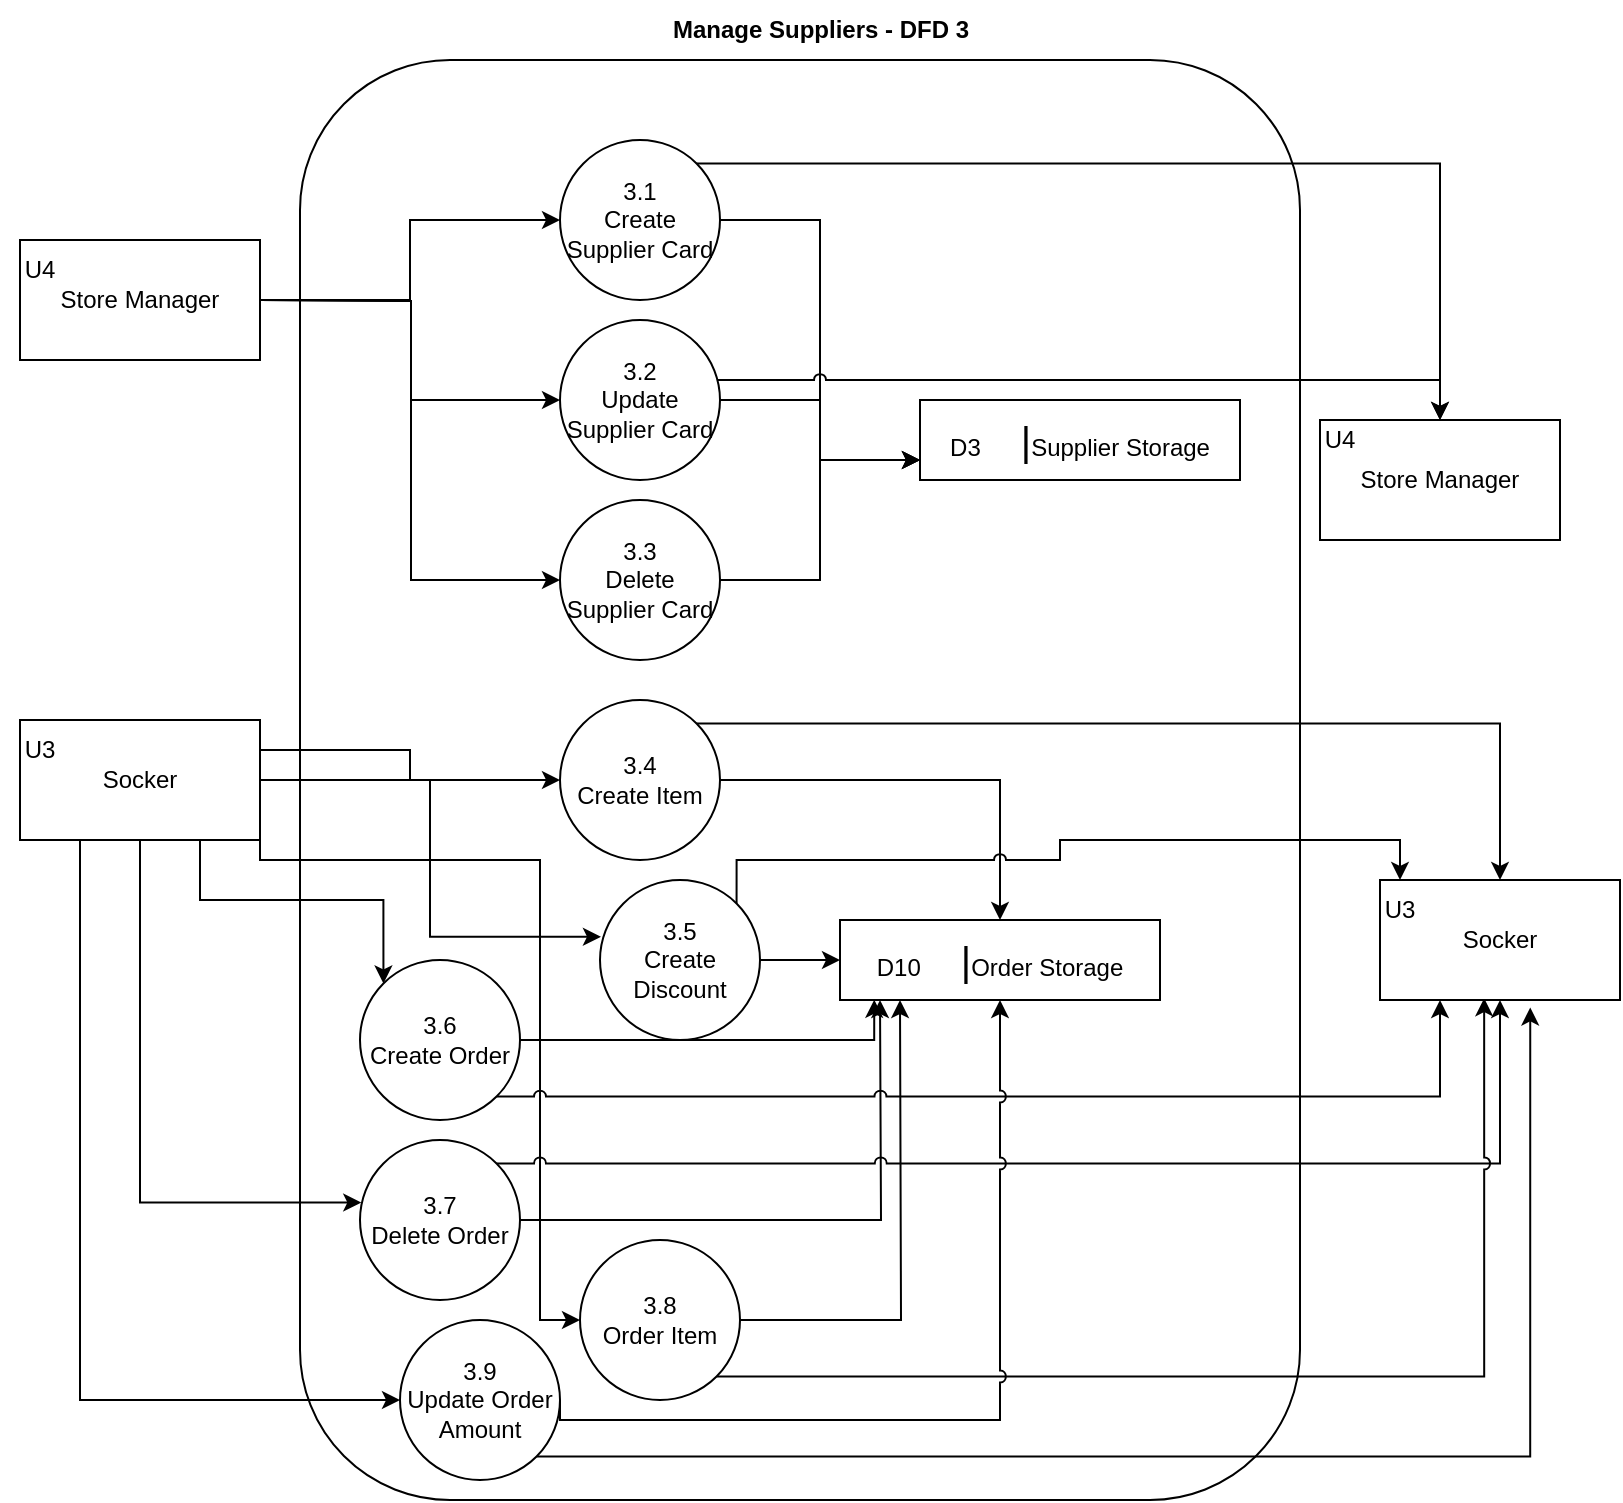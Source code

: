<mxfile version="20.0.1" type="google"><diagram id="6JuXyhDr7OhH9AbNG8Vt" name="Page-1"><mxGraphModel grid="1" page="1" gridSize="10" guides="1" tooltips="1" connect="1" arrows="1" fold="1" pageScale="1" pageWidth="850" pageHeight="1100" math="0" shadow="0"><root><mxCell id="0"/><mxCell id="1" parent="0"/><mxCell id="isFD1SrEjdRba_sEb_Gb-1" value="" style="rounded=1;whiteSpace=wrap;html=1;" vertex="1" parent="1"><mxGeometry x="150" y="40" width="500" height="720" as="geometry"/></mxCell><mxCell id="isFD1SrEjdRba_sEb_Gb-2" value="&lt;b&gt;Manage Suppliers - DFD 3&lt;/b&gt;" style="text;html=1;strokeColor=none;fillColor=none;align=center;verticalAlign=middle;whiteSpace=wrap;rounded=0;" vertex="1" parent="1"><mxGeometry x="328.75" y="10" width="162.5" height="30" as="geometry"/></mxCell><mxCell id="isFD1SrEjdRba_sEb_Gb-7" style="edgeStyle=orthogonalEdgeStyle;rounded=0;orthogonalLoop=1;jettySize=auto;html=1;exitX=1;exitY=0.5;exitDx=0;exitDy=0;endArrow=classic;endFill=1;" edge="1" parent="1" source="isFD1SrEjdRba_sEb_Gb-3" target="isFD1SrEjdRba_sEb_Gb-4"><mxGeometry relative="1" as="geometry"/></mxCell><mxCell id="isFD1SrEjdRba_sEb_Gb-3" value="Store Manager" style="rounded=0;whiteSpace=wrap;html=1;" vertex="1" parent="1"><mxGeometry x="10" y="130" width="120" height="60" as="geometry"/></mxCell><mxCell id="isFD1SrEjdRba_sEb_Gb-18" style="edgeStyle=orthogonalEdgeStyle;rounded=0;orthogonalLoop=1;jettySize=auto;html=1;exitX=1;exitY=0.5;exitDx=0;exitDy=0;entryX=0;entryY=0.75;entryDx=0;entryDy=0;endArrow=classic;endFill=1;" edge="1" parent="1" source="isFD1SrEjdRba_sEb_Gb-4" target="isFD1SrEjdRba_sEb_Gb-15"><mxGeometry relative="1" as="geometry"/></mxCell><mxCell id="isFD1SrEjdRba_sEb_Gb-22" style="edgeStyle=orthogonalEdgeStyle;rounded=0;orthogonalLoop=1;jettySize=auto;html=1;exitX=1;exitY=0;exitDx=0;exitDy=0;fontSize=20;endArrow=classic;endFill=1;" edge="1" parent="1" source="isFD1SrEjdRba_sEb_Gb-4" target="isFD1SrEjdRba_sEb_Gb-21"><mxGeometry relative="1" as="geometry"/></mxCell><mxCell id="isFD1SrEjdRba_sEb_Gb-4" value="3.1 &lt;br&gt;Create Supplier Card" style="ellipse;whiteSpace=wrap;html=1;aspect=fixed;" vertex="1" parent="1"><mxGeometry x="280" y="80" width="80" height="80" as="geometry"/></mxCell><mxCell id="isFD1SrEjdRba_sEb_Gb-19" style="edgeStyle=orthogonalEdgeStyle;rounded=0;orthogonalLoop=1;jettySize=auto;html=1;exitX=1;exitY=0.5;exitDx=0;exitDy=0;entryX=0;entryY=0.75;entryDx=0;entryDy=0;fontSize=20;endArrow=classic;endFill=1;" edge="1" parent="1" source="isFD1SrEjdRba_sEb_Gb-5" target="isFD1SrEjdRba_sEb_Gb-15"><mxGeometry relative="1" as="geometry"/></mxCell><mxCell id="isFD1SrEjdRba_sEb_Gb-23" style="edgeStyle=orthogonalEdgeStyle;rounded=0;orthogonalLoop=1;jettySize=auto;html=1;exitX=1;exitY=0;exitDx=0;exitDy=0;entryX=0.5;entryY=0;entryDx=0;entryDy=0;fontSize=20;endArrow=classic;endFill=1;jumpStyle=arc;" edge="1" parent="1" source="isFD1SrEjdRba_sEb_Gb-5" target="isFD1SrEjdRba_sEb_Gb-21"><mxGeometry relative="1" as="geometry"><Array as="points"><mxPoint x="348" y="200"/><mxPoint x="720" y="200"/></Array></mxGeometry></mxCell><mxCell id="isFD1SrEjdRba_sEb_Gb-5" value="3.2&lt;br&gt;Update Supplier Card" style="ellipse;whiteSpace=wrap;html=1;aspect=fixed;" vertex="1" parent="1"><mxGeometry x="280" y="170" width="80" height="80" as="geometry"/></mxCell><mxCell id="isFD1SrEjdRba_sEb_Gb-20" style="edgeStyle=orthogonalEdgeStyle;rounded=0;orthogonalLoop=1;jettySize=auto;html=1;exitX=1;exitY=0.5;exitDx=0;exitDy=0;fontSize=20;endArrow=classic;endFill=1;" edge="1" parent="1" source="isFD1SrEjdRba_sEb_Gb-6"><mxGeometry relative="1" as="geometry"><mxPoint x="460" y="240" as="targetPoint"/><Array as="points"><mxPoint x="410" y="300"/><mxPoint x="410" y="240"/></Array></mxGeometry></mxCell><mxCell id="isFD1SrEjdRba_sEb_Gb-6" value="3.3&lt;br&gt;Delete Supplier Card" style="ellipse;whiteSpace=wrap;html=1;aspect=fixed;" vertex="1" parent="1"><mxGeometry x="280" y="260" width="80" height="80" as="geometry"/></mxCell><mxCell id="isFD1SrEjdRba_sEb_Gb-8" style="edgeStyle=orthogonalEdgeStyle;rounded=0;orthogonalLoop=1;jettySize=auto;html=1;exitX=1;exitY=0.5;exitDx=0;exitDy=0;endArrow=classic;endFill=1;entryX=0;entryY=0.5;entryDx=0;entryDy=0;" edge="1" parent="1" target="isFD1SrEjdRba_sEb_Gb-5"><mxGeometry relative="1" as="geometry"><mxPoint x="130" y="160" as="sourcePoint"/><mxPoint x="385" y="120" as="targetPoint"/><Array as="points"/></mxGeometry></mxCell><mxCell id="isFD1SrEjdRba_sEb_Gb-9" style="edgeStyle=orthogonalEdgeStyle;rounded=0;orthogonalLoop=1;jettySize=auto;html=1;exitX=1;exitY=0.5;exitDx=0;exitDy=0;endArrow=classic;endFill=1;entryX=0;entryY=0.5;entryDx=0;entryDy=0;" edge="1" parent="1" target="isFD1SrEjdRba_sEb_Gb-6"><mxGeometry relative="1" as="geometry"><mxPoint x="130" y="160" as="sourcePoint"/><mxPoint x="385" y="240" as="targetPoint"/><Array as="points"/></mxGeometry></mxCell><mxCell id="isFD1SrEjdRba_sEb_Gb-15" value="D3&amp;nbsp; &amp;nbsp; &amp;nbsp;&amp;nbsp;&lt;font style=&quot;font-size: 20px;&quot;&gt;|&lt;/font&gt;Supplier Storage" style="rounded=0;whiteSpace=wrap;html=1;" vertex="1" parent="1"><mxGeometry x="460" y="210" width="160" height="40" as="geometry"/></mxCell><mxCell id="isFD1SrEjdRba_sEb_Gb-21" value="Store Manager" style="rounded=0;whiteSpace=wrap;html=1;" vertex="1" parent="1"><mxGeometry x="660" y="220" width="120" height="60" as="geometry"/></mxCell><mxCell id="J2YkSfjxIxiDZWBN6QJE-1" value="U4" style="text;html=1;strokeColor=none;fillColor=none;align=center;verticalAlign=middle;whiteSpace=wrap;rounded=0;" vertex="1" parent="1"><mxGeometry y="130" width="40" height="30" as="geometry"/></mxCell><mxCell id="J2YkSfjxIxiDZWBN6QJE-3" value="U4" style="text;html=1;strokeColor=none;fillColor=none;align=center;verticalAlign=middle;whiteSpace=wrap;rounded=0;" vertex="1" parent="1"><mxGeometry x="650" y="215" width="40" height="30" as="geometry"/></mxCell><mxCell id="X_v4j38I8mD4Rk7kKbet-12" style="edgeStyle=orthogonalEdgeStyle;rounded=0;orthogonalLoop=1;jettySize=auto;html=1;exitX=1;exitY=0.25;exitDx=0;exitDy=0;" edge="1" parent="1" source="X_v4j38I8mD4Rk7kKbet-2" target="X_v4j38I8mD4Rk7kKbet-5"><mxGeometry relative="1" as="geometry"/></mxCell><mxCell id="X_v4j38I8mD4Rk7kKbet-13" style="edgeStyle=orthogonalEdgeStyle;rounded=0;orthogonalLoop=1;jettySize=auto;html=1;exitX=1;exitY=0.5;exitDx=0;exitDy=0;entryX=0.006;entryY=0.355;entryDx=0;entryDy=0;entryPerimeter=0;" edge="1" parent="1" source="X_v4j38I8mD4Rk7kKbet-2" target="X_v4j38I8mD4Rk7kKbet-6"><mxGeometry relative="1" as="geometry"/></mxCell><mxCell id="X_v4j38I8mD4Rk7kKbet-14" style="edgeStyle=orthogonalEdgeStyle;rounded=0;orthogonalLoop=1;jettySize=auto;html=1;exitX=0.75;exitY=1;exitDx=0;exitDy=0;entryX=0;entryY=0;entryDx=0;entryDy=0;" edge="1" parent="1" source="X_v4j38I8mD4Rk7kKbet-2" target="X_v4j38I8mD4Rk7kKbet-8"><mxGeometry relative="1" as="geometry"/></mxCell><mxCell id="X_v4j38I8mD4Rk7kKbet-15" style="edgeStyle=orthogonalEdgeStyle;rounded=0;orthogonalLoop=1;jettySize=auto;html=1;exitX=0.5;exitY=1;exitDx=0;exitDy=0;entryX=0.008;entryY=0.391;entryDx=0;entryDy=0;entryPerimeter=0;" edge="1" parent="1" source="X_v4j38I8mD4Rk7kKbet-2" target="X_v4j38I8mD4Rk7kKbet-7"><mxGeometry relative="1" as="geometry"/></mxCell><mxCell id="X_v4j38I8mD4Rk7kKbet-16" style="edgeStyle=orthogonalEdgeStyle;rounded=0;orthogonalLoop=1;jettySize=auto;html=1;exitX=1;exitY=0.75;exitDx=0;exitDy=0;" edge="1" parent="1" source="X_v4j38I8mD4Rk7kKbet-2" target="X_v4j38I8mD4Rk7kKbet-9"><mxGeometry relative="1" as="geometry"><Array as="points"><mxPoint x="130" y="440"/><mxPoint x="270" y="440"/><mxPoint x="270" y="670"/></Array></mxGeometry></mxCell><mxCell id="X_v4j38I8mD4Rk7kKbet-17" style="edgeStyle=orthogonalEdgeStyle;rounded=0;orthogonalLoop=1;jettySize=auto;html=1;exitX=0.25;exitY=1;exitDx=0;exitDy=0;entryX=0;entryY=0.5;entryDx=0;entryDy=0;" edge="1" parent="1" source="X_v4j38I8mD4Rk7kKbet-2" target="X_v4j38I8mD4Rk7kKbet-11"><mxGeometry relative="1" as="geometry"/></mxCell><mxCell id="X_v4j38I8mD4Rk7kKbet-2" value="Socker" style="rounded=0;whiteSpace=wrap;html=1;" vertex="1" parent="1"><mxGeometry x="10" y="370" width="120" height="60" as="geometry"/></mxCell><mxCell id="X_v4j38I8mD4Rk7kKbet-3" value="U3" style="text;html=1;strokeColor=none;fillColor=none;align=center;verticalAlign=middle;whiteSpace=wrap;rounded=0;" vertex="1" parent="1"><mxGeometry y="370" width="40" height="30" as="geometry"/></mxCell><mxCell id="X_v4j38I8mD4Rk7kKbet-19" style="edgeStyle=orthogonalEdgeStyle;rounded=0;orthogonalLoop=1;jettySize=auto;html=1;exitX=1;exitY=0.5;exitDx=0;exitDy=0;" edge="1" parent="1" source="X_v4j38I8mD4Rk7kKbet-5" target="X_v4j38I8mD4Rk7kKbet-18"><mxGeometry relative="1" as="geometry"/></mxCell><mxCell id="X_v4j38I8mD4Rk7kKbet-27" style="edgeStyle=orthogonalEdgeStyle;rounded=0;orthogonalLoop=1;jettySize=auto;html=1;exitX=1;exitY=0;exitDx=0;exitDy=0;" edge="1" parent="1" source="X_v4j38I8mD4Rk7kKbet-5" target="X_v4j38I8mD4Rk7kKbet-25"><mxGeometry relative="1" as="geometry"/></mxCell><mxCell id="X_v4j38I8mD4Rk7kKbet-5" value="3.4 &lt;br&gt;&lt;span style=&quot;text-align: left;&quot;&gt;Create Item&lt;/span&gt;" style="ellipse;whiteSpace=wrap;html=1;aspect=fixed;" vertex="1" parent="1"><mxGeometry x="280" y="360" width="80" height="80" as="geometry"/></mxCell><mxCell id="X_v4j38I8mD4Rk7kKbet-20" style="edgeStyle=orthogonalEdgeStyle;rounded=0;orthogonalLoop=1;jettySize=auto;html=1;exitX=1;exitY=0.5;exitDx=0;exitDy=0;entryX=0;entryY=0.5;entryDx=0;entryDy=0;" edge="1" parent="1" source="X_v4j38I8mD4Rk7kKbet-6" target="X_v4j38I8mD4Rk7kKbet-18"><mxGeometry relative="1" as="geometry"/></mxCell><mxCell id="X_v4j38I8mD4Rk7kKbet-32" style="edgeStyle=orthogonalEdgeStyle;rounded=0;jumpStyle=arc;orthogonalLoop=1;jettySize=auto;html=1;exitX=1;exitY=0;exitDx=0;exitDy=0;entryX=0.5;entryY=0;entryDx=0;entryDy=0;" edge="1" parent="1" source="X_v4j38I8mD4Rk7kKbet-6" target="X_v4j38I8mD4Rk7kKbet-26"><mxGeometry relative="1" as="geometry"><Array as="points"><mxPoint x="368" y="440"/><mxPoint x="530" y="440"/><mxPoint x="530" y="430"/><mxPoint x="700" y="430"/></Array></mxGeometry></mxCell><mxCell id="X_v4j38I8mD4Rk7kKbet-6" value="3.5 &lt;br&gt;&lt;span style=&quot;text-align: left;&quot;&gt;Create Discount&lt;/span&gt;" style="ellipse;whiteSpace=wrap;html=1;aspect=fixed;" vertex="1" parent="1"><mxGeometry x="300" y="450" width="80" height="80" as="geometry"/></mxCell><mxCell id="X_v4j38I8mD4Rk7kKbet-22" style="edgeStyle=orthogonalEdgeStyle;rounded=0;orthogonalLoop=1;jettySize=auto;html=1;exitX=1;exitY=0.5;exitDx=0;exitDy=0;" edge="1" parent="1" source="X_v4j38I8mD4Rk7kKbet-7"><mxGeometry relative="1" as="geometry"><mxPoint x="440" y="510" as="targetPoint"/></mxGeometry></mxCell><mxCell id="X_v4j38I8mD4Rk7kKbet-30" style="edgeStyle=orthogonalEdgeStyle;rounded=0;jumpStyle=arc;orthogonalLoop=1;jettySize=auto;html=1;exitX=1;exitY=0;exitDx=0;exitDy=0;entryX=0.5;entryY=1;entryDx=0;entryDy=0;" edge="1" parent="1" source="X_v4j38I8mD4Rk7kKbet-7" target="X_v4j38I8mD4Rk7kKbet-25"><mxGeometry relative="1" as="geometry"/></mxCell><mxCell id="X_v4j38I8mD4Rk7kKbet-7" value="3.7 &lt;br&gt;&lt;span style=&quot;text-align: left;&quot;&gt;Delete Order&lt;/span&gt;" style="ellipse;whiteSpace=wrap;html=1;aspect=fixed;" vertex="1" parent="1"><mxGeometry x="180" y="580" width="80" height="80" as="geometry"/></mxCell><mxCell id="X_v4j38I8mD4Rk7kKbet-21" style="edgeStyle=orthogonalEdgeStyle;rounded=0;orthogonalLoop=1;jettySize=auto;html=1;exitX=1;exitY=0.5;exitDx=0;exitDy=0;entryX=0.107;entryY=0.997;entryDx=0;entryDy=0;entryPerimeter=0;" edge="1" parent="1" source="X_v4j38I8mD4Rk7kKbet-8" target="X_v4j38I8mD4Rk7kKbet-18"><mxGeometry relative="1" as="geometry"/></mxCell><mxCell id="X_v4j38I8mD4Rk7kKbet-31" style="edgeStyle=orthogonalEdgeStyle;rounded=0;jumpStyle=arc;orthogonalLoop=1;jettySize=auto;html=1;exitX=1;exitY=1;exitDx=0;exitDy=0;entryX=0.25;entryY=1;entryDx=0;entryDy=0;" edge="1" parent="1" source="X_v4j38I8mD4Rk7kKbet-8" target="X_v4j38I8mD4Rk7kKbet-25"><mxGeometry relative="1" as="geometry"/></mxCell><mxCell id="X_v4j38I8mD4Rk7kKbet-8" value="3.6 &lt;br&gt;&lt;span style=&quot;text-align: left;&quot;&gt;Create Order&lt;/span&gt;" style="ellipse;whiteSpace=wrap;html=1;aspect=fixed;" vertex="1" parent="1"><mxGeometry x="180" y="490" width="80" height="80" as="geometry"/></mxCell><mxCell id="X_v4j38I8mD4Rk7kKbet-23" style="edgeStyle=orthogonalEdgeStyle;rounded=0;orthogonalLoop=1;jettySize=auto;html=1;exitX=1;exitY=0.5;exitDx=0;exitDy=0;" edge="1" parent="1" source="X_v4j38I8mD4Rk7kKbet-9"><mxGeometry relative="1" as="geometry"><mxPoint x="450" y="510" as="targetPoint"/></mxGeometry></mxCell><mxCell id="X_v4j38I8mD4Rk7kKbet-29" style="edgeStyle=orthogonalEdgeStyle;rounded=0;orthogonalLoop=1;jettySize=auto;html=1;exitX=1;exitY=1;exitDx=0;exitDy=0;entryX=0.434;entryY=0.985;entryDx=0;entryDy=0;entryPerimeter=0;jumpStyle=arc;" edge="1" parent="1" source="X_v4j38I8mD4Rk7kKbet-9" target="X_v4j38I8mD4Rk7kKbet-25"><mxGeometry relative="1" as="geometry"/></mxCell><mxCell id="X_v4j38I8mD4Rk7kKbet-9" value="3.8 &lt;br&gt;&lt;span style=&quot;text-align: left;&quot;&gt;Order Item&lt;br&gt;&lt;/span&gt;" style="ellipse;whiteSpace=wrap;html=1;aspect=fixed;" vertex="1" parent="1"><mxGeometry x="290" y="630" width="80" height="80" as="geometry"/></mxCell><mxCell id="X_v4j38I8mD4Rk7kKbet-24" style="edgeStyle=orthogonalEdgeStyle;rounded=0;orthogonalLoop=1;jettySize=auto;html=1;exitX=1;exitY=0.5;exitDx=0;exitDy=0;entryX=0.5;entryY=1;entryDx=0;entryDy=0;jumpStyle=arc;" edge="1" parent="1" source="X_v4j38I8mD4Rk7kKbet-11" target="X_v4j38I8mD4Rk7kKbet-18"><mxGeometry relative="1" as="geometry"><Array as="points"><mxPoint x="280" y="720"/><mxPoint x="500" y="720"/></Array></mxGeometry></mxCell><mxCell id="X_v4j38I8mD4Rk7kKbet-28" style="edgeStyle=orthogonalEdgeStyle;rounded=0;orthogonalLoop=1;jettySize=auto;html=1;exitX=1;exitY=1;exitDx=0;exitDy=0;entryX=0.626;entryY=1.062;entryDx=0;entryDy=0;entryPerimeter=0;" edge="1" parent="1" source="X_v4j38I8mD4Rk7kKbet-11" target="X_v4j38I8mD4Rk7kKbet-25"><mxGeometry relative="1" as="geometry"/></mxCell><mxCell id="X_v4j38I8mD4Rk7kKbet-11" value="3.9&lt;br&gt;&lt;span style=&quot;text-align: left;&quot;&gt;Update Order Amount&lt;/span&gt;" style="ellipse;whiteSpace=wrap;html=1;aspect=fixed;" vertex="1" parent="1"><mxGeometry x="200" y="670" width="80" height="80" as="geometry"/></mxCell><mxCell id="X_v4j38I8mD4Rk7kKbet-18" value="D10&amp;nbsp; &amp;nbsp; &amp;nbsp;&amp;nbsp;&lt;font style=&quot;font-size: 20px;&quot;&gt;|&lt;/font&gt;Order Storage" style="rounded=0;whiteSpace=wrap;html=1;" vertex="1" parent="1"><mxGeometry x="420" y="470" width="160" height="40" as="geometry"/></mxCell><mxCell id="X_v4j38I8mD4Rk7kKbet-25" value="Socker" style="rounded=0;whiteSpace=wrap;html=1;" vertex="1" parent="1"><mxGeometry x="690" y="450" width="120" height="60" as="geometry"/></mxCell><mxCell id="X_v4j38I8mD4Rk7kKbet-26" value="U3" style="text;html=1;strokeColor=none;fillColor=none;align=center;verticalAlign=middle;whiteSpace=wrap;rounded=0;" vertex="1" parent="1"><mxGeometry x="680" y="450" width="40" height="30" as="geometry"/></mxCell></root></mxGraphModel></diagram></mxfile>